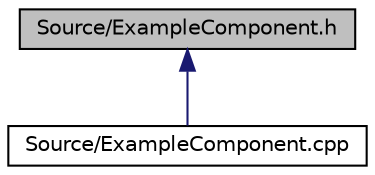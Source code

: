 digraph "Source/ExampleComponent.h"
{
 // LATEX_PDF_SIZE
  edge [fontname="Helvetica",fontsize="10",labelfontname="Helvetica",labelfontsize="10"];
  node [fontname="Helvetica",fontsize="10",shape=record];
  Node1 [label="Source/ExampleComponent.h",height=0.2,width=0.4,color="black", fillcolor="grey75", style="filled", fontcolor="black",tooltip="DESCRIPTION HERE."];
  Node1 -> Node2 [dir="back",color="midnightblue",fontsize="10",style="solid"];
  Node2 [label="Source/ExampleComponent.cpp",height=0.2,width=0.4,color="black", fillcolor="white", style="filled",URL="$ExampleComponent_8cpp.html",tooltip="DESCRIPTION HERE."];
}
